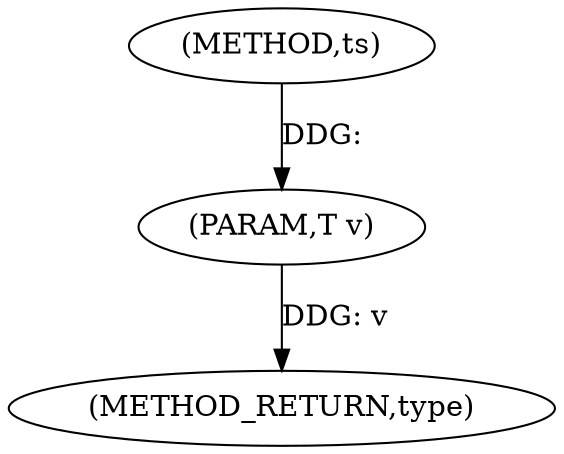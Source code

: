 digraph "ts" {  
"1000539" [label = "(METHOD,ts)" ]
"1000542" [label = "(METHOD_RETURN,type)" ]
"1000540" [label = "(PARAM,T v)" ]
  "1000540" -> "1000542"  [ label = "DDG: v"] 
  "1000539" -> "1000540"  [ label = "DDG: "] 
}
